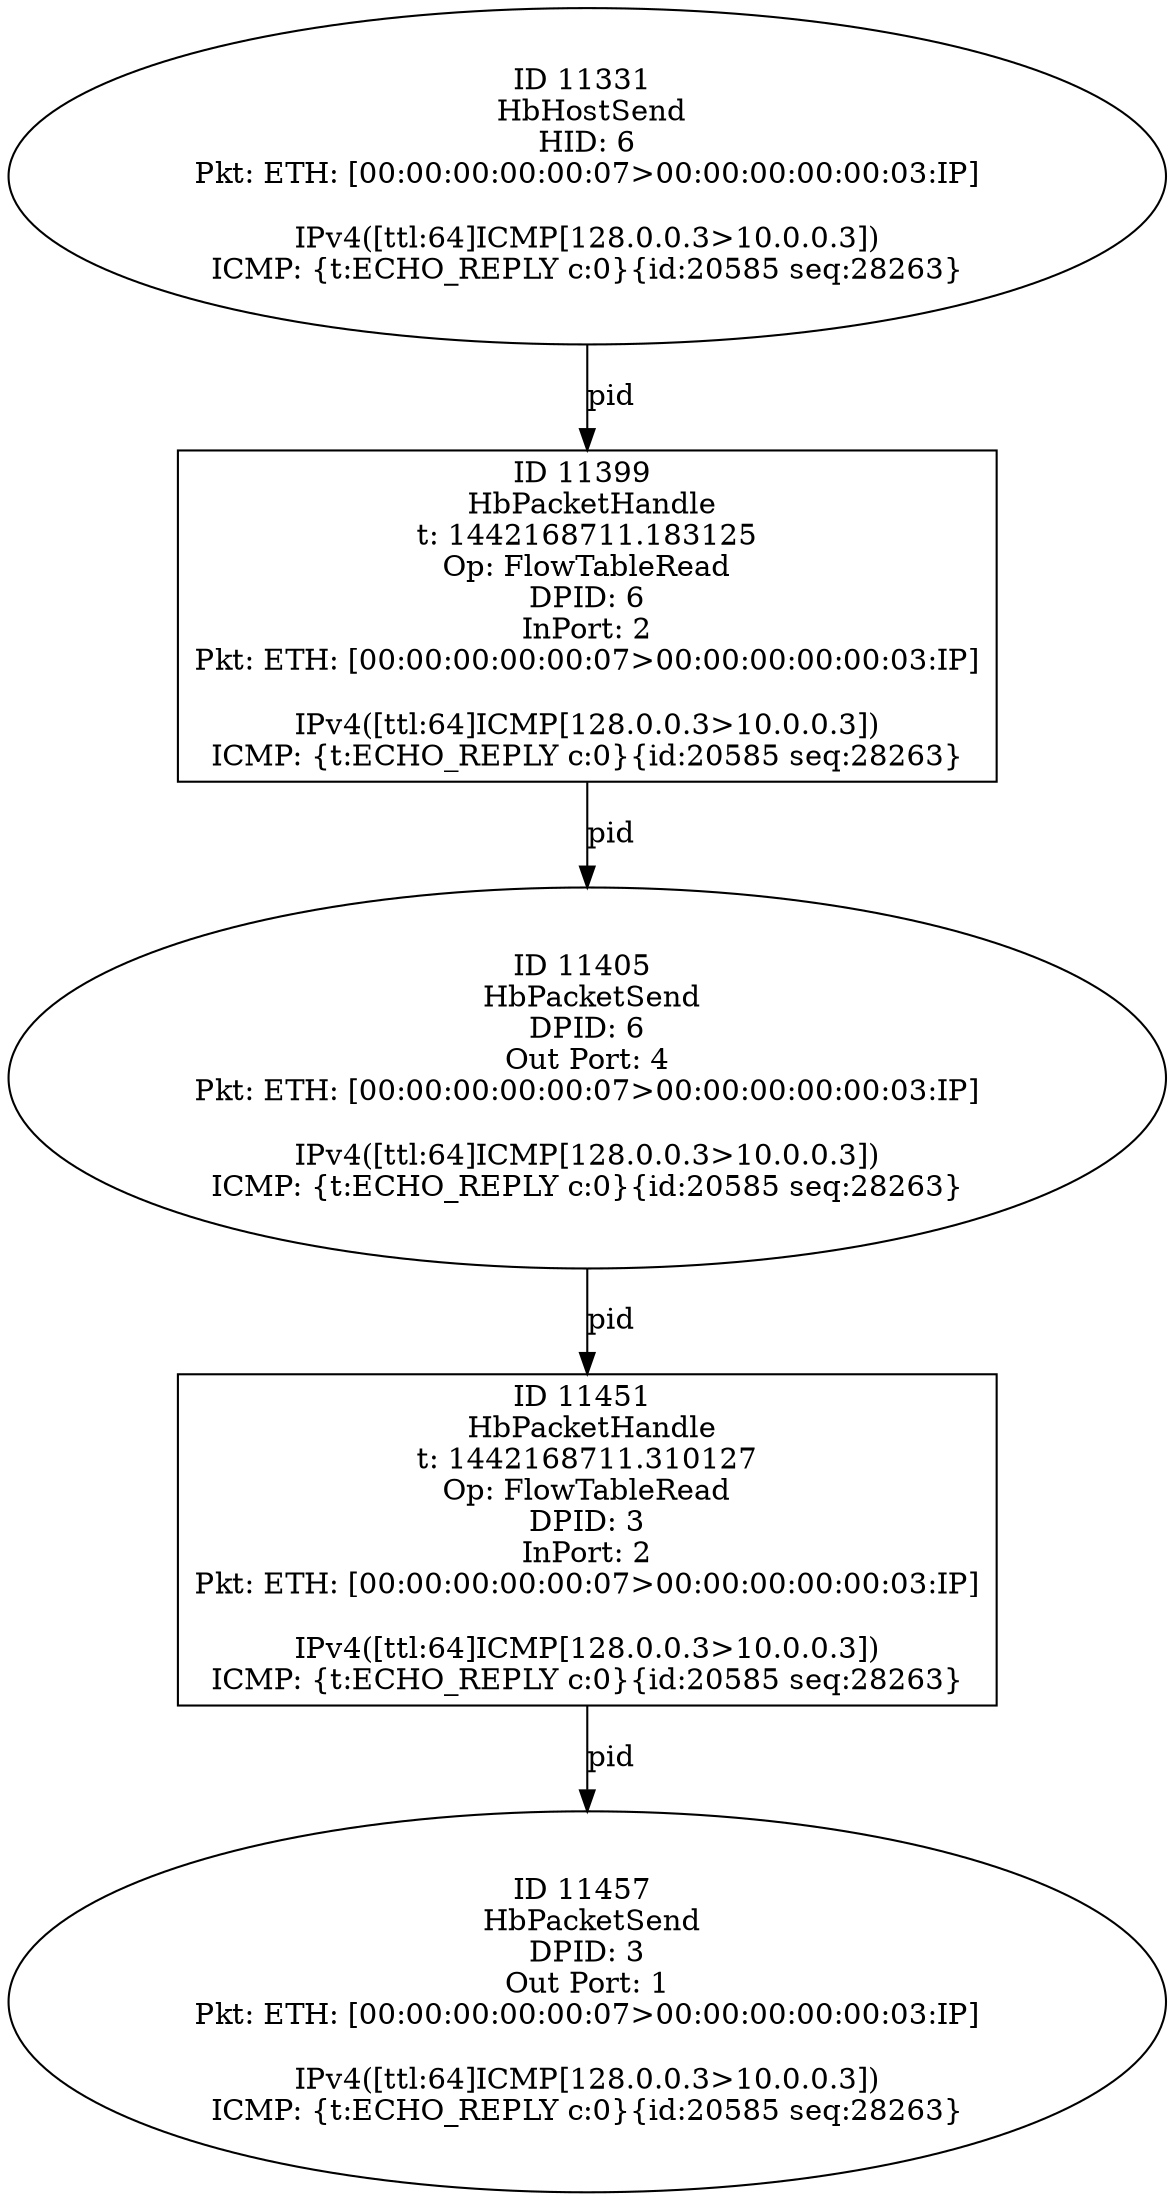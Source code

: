 strict digraph G {
11457 [shape=oval, event=<hb_events.HbPacketSend object at 0x109399c10>, label="ID 11457 
 HbPacketSend
DPID: 3
Out Port: 1
Pkt: ETH: [00:00:00:00:00:07>00:00:00:00:00:03:IP]

IPv4([ttl:64]ICMP[128.0.0.3>10.0.0.3])
ICMP: {t:ECHO_REPLY c:0}{id:20585 seq:28263}"];
11331 [shape=oval, event=<hb_events.HbHostSend object at 0x109320750>, label="ID 11331 
 HbHostSend
HID: 6
Pkt: ETH: [00:00:00:00:00:07>00:00:00:00:00:03:IP]

IPv4([ttl:64]ICMP[128.0.0.3>10.0.0.3])
ICMP: {t:ECHO_REPLY c:0}{id:20585 seq:28263}"];
11451 [shape=box, event=<hb_events.HbPacketHandle object at 0x109392690>, label="ID 11451 
 HbPacketHandle
t: 1442168711.310127
Op: FlowTableRead
DPID: 3
InPort: 2
Pkt: ETH: [00:00:00:00:00:07>00:00:00:00:00:03:IP]

IPv4([ttl:64]ICMP[128.0.0.3>10.0.0.3])
ICMP: {t:ECHO_REPLY c:0}{id:20585 seq:28263}"];
11405 [shape=oval, event=<hb_events.HbPacketSend object at 0x10935ad50>, label="ID 11405 
 HbPacketSend
DPID: 6
Out Port: 4
Pkt: ETH: [00:00:00:00:00:07>00:00:00:00:00:03:IP]

IPv4([ttl:64]ICMP[128.0.0.3>10.0.0.3])
ICMP: {t:ECHO_REPLY c:0}{id:20585 seq:28263}"];
11399 [shape=box, event=<hb_events.HbPacketHandle object at 0x10935a910>, label="ID 11399 
 HbPacketHandle
t: 1442168711.183125
Op: FlowTableRead
DPID: 6
InPort: 2
Pkt: ETH: [00:00:00:00:00:07>00:00:00:00:00:03:IP]

IPv4([ttl:64]ICMP[128.0.0.3>10.0.0.3])
ICMP: {t:ECHO_REPLY c:0}{id:20585 seq:28263}"];
11331 -> 11399  [rel=pid, label=pid];
11399 -> 11405  [rel=pid, label=pid];
11451 -> 11457  [rel=pid, label=pid];
11405 -> 11451  [rel=pid, label=pid];
}
